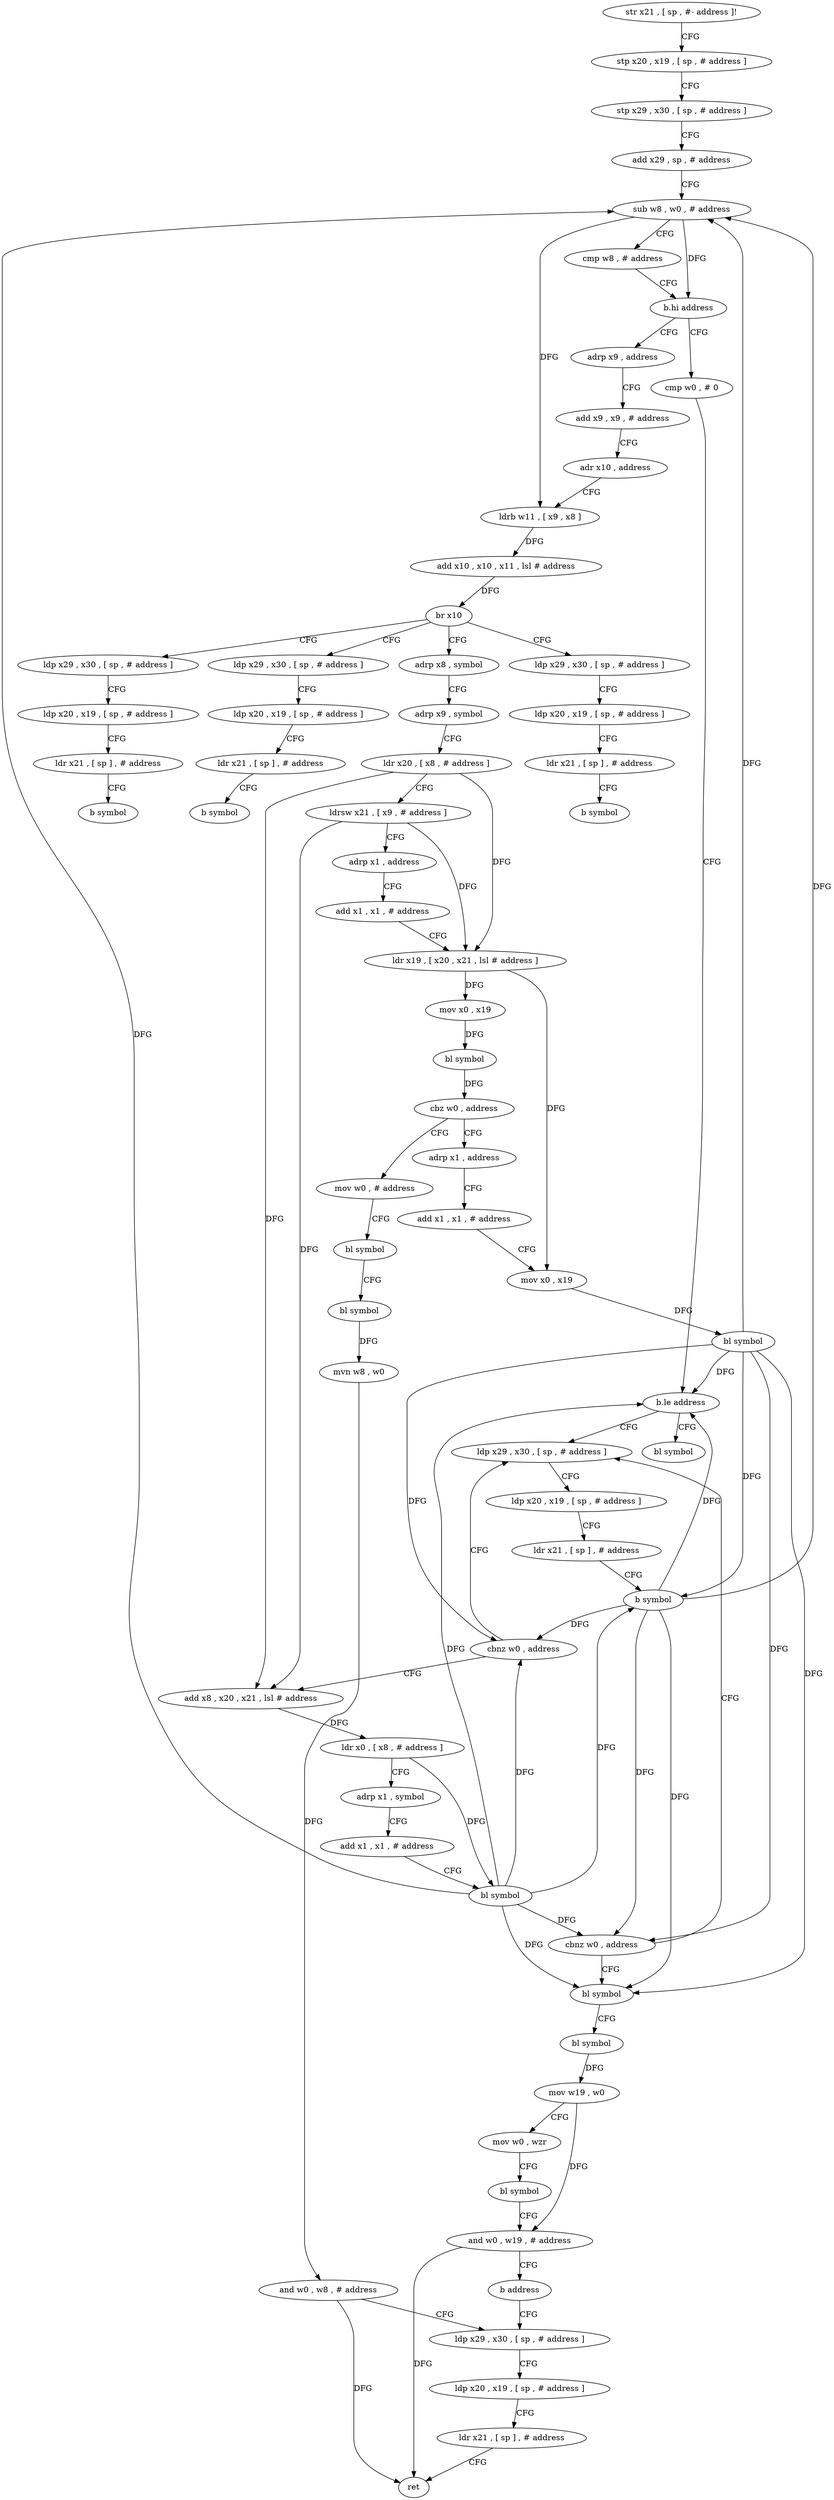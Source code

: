 digraph "func" {
"4201200" [label = "str x21 , [ sp , #- address ]!" ]
"4201204" [label = "stp x20 , x19 , [ sp , # address ]" ]
"4201208" [label = "stp x29 , x30 , [ sp , # address ]" ]
"4201212" [label = "add x29 , sp , # address" ]
"4201216" [label = "sub w8 , w0 , # address" ]
"4201220" [label = "cmp w8 , # address" ]
"4201224" [label = "b.hi address" ]
"4201412" [label = "cmp w0 , # 0" ]
"4201228" [label = "adrp x9 , address" ]
"4201416" [label = "b.le address" ]
"4201472" [label = "bl symbol" ]
"4201420" [label = "ldp x29 , x30 , [ sp , # address ]" ]
"4201232" [label = "add x9 , x9 , # address" ]
"4201236" [label = "adr x10 , address" ]
"4201240" [label = "ldrb w11 , [ x9 , x8 ]" ]
"4201244" [label = "add x10 , x10 , x11 , lsl # address" ]
"4201248" [label = "br x10" ]
"4201252" [label = "ldp x29 , x30 , [ sp , # address ]" ]
"4201268" [label = "ldp x29 , x30 , [ sp , # address ]" ]
"4201284" [label = "adrp x8 , symbol" ]
"4201396" [label = "ldp x29 , x30 , [ sp , # address ]" ]
"4201424" [label = "ldp x20 , x19 , [ sp , # address ]" ]
"4201428" [label = "ldr x21 , [ sp ] , # address" ]
"4201432" [label = "b symbol" ]
"4201256" [label = "ldp x20 , x19 , [ sp , # address ]" ]
"4201260" [label = "ldr x21 , [ sp ] , # address" ]
"4201264" [label = "b symbol" ]
"4201272" [label = "ldp x20 , x19 , [ sp , # address ]" ]
"4201276" [label = "ldr x21 , [ sp ] , # address" ]
"4201280" [label = "b symbol" ]
"4201288" [label = "adrp x9 , symbol" ]
"4201292" [label = "ldr x20 , [ x8 , # address ]" ]
"4201296" [label = "ldrsw x21 , [ x9 , # address ]" ]
"4201300" [label = "adrp x1 , address" ]
"4201304" [label = "add x1 , x1 , # address" ]
"4201308" [label = "ldr x19 , [ x20 , x21 , lsl # address ]" ]
"4201312" [label = "mov x0 , x19" ]
"4201316" [label = "bl symbol" ]
"4201320" [label = "cbz w0 , address" ]
"4201436" [label = "mov w0 , # address" ]
"4201324" [label = "adrp x1 , address" ]
"4201400" [label = "ldp x20 , x19 , [ sp , # address ]" ]
"4201404" [label = "ldr x21 , [ sp ] , # address" ]
"4201408" [label = "b symbol" ]
"4201440" [label = "bl symbol" ]
"4201444" [label = "bl symbol" ]
"4201448" [label = "mvn w8 , w0" ]
"4201452" [label = "and w0 , w8 , # address" ]
"4201456" [label = "ldp x29 , x30 , [ sp , # address ]" ]
"4201328" [label = "add x1 , x1 , # address" ]
"4201332" [label = "mov x0 , x19" ]
"4201336" [label = "bl symbol" ]
"4201340" [label = "cbnz w0 , address" ]
"4201344" [label = "add x8 , x20 , x21 , lsl # address" ]
"4201348" [label = "ldr x0 , [ x8 , # address ]" ]
"4201352" [label = "adrp x1 , symbol" ]
"4201356" [label = "add x1 , x1 , # address" ]
"4201360" [label = "bl symbol" ]
"4201364" [label = "cbnz w0 , address" ]
"4201368" [label = "bl symbol" ]
"4201372" [label = "bl symbol" ]
"4201376" [label = "mov w19 , w0" ]
"4201380" [label = "mov w0 , wzr" ]
"4201384" [label = "bl symbol" ]
"4201388" [label = "and w0 , w19 , # address" ]
"4201392" [label = "b address" ]
"4201460" [label = "ldp x20 , x19 , [ sp , # address ]" ]
"4201464" [label = "ldr x21 , [ sp ] , # address" ]
"4201468" [label = "ret" ]
"4201200" -> "4201204" [ label = "CFG" ]
"4201204" -> "4201208" [ label = "CFG" ]
"4201208" -> "4201212" [ label = "CFG" ]
"4201212" -> "4201216" [ label = "CFG" ]
"4201216" -> "4201220" [ label = "CFG" ]
"4201216" -> "4201224" [ label = "DFG" ]
"4201216" -> "4201240" [ label = "DFG" ]
"4201220" -> "4201224" [ label = "CFG" ]
"4201224" -> "4201412" [ label = "CFG" ]
"4201224" -> "4201228" [ label = "CFG" ]
"4201412" -> "4201416" [ label = "CFG" ]
"4201228" -> "4201232" [ label = "CFG" ]
"4201416" -> "4201472" [ label = "CFG" ]
"4201416" -> "4201420" [ label = "CFG" ]
"4201420" -> "4201424" [ label = "CFG" ]
"4201232" -> "4201236" [ label = "CFG" ]
"4201236" -> "4201240" [ label = "CFG" ]
"4201240" -> "4201244" [ label = "DFG" ]
"4201244" -> "4201248" [ label = "DFG" ]
"4201248" -> "4201252" [ label = "CFG" ]
"4201248" -> "4201268" [ label = "CFG" ]
"4201248" -> "4201284" [ label = "CFG" ]
"4201248" -> "4201396" [ label = "CFG" ]
"4201252" -> "4201256" [ label = "CFG" ]
"4201268" -> "4201272" [ label = "CFG" ]
"4201284" -> "4201288" [ label = "CFG" ]
"4201396" -> "4201400" [ label = "CFG" ]
"4201424" -> "4201428" [ label = "CFG" ]
"4201428" -> "4201432" [ label = "CFG" ]
"4201432" -> "4201216" [ label = "DFG" ]
"4201432" -> "4201416" [ label = "DFG" ]
"4201432" -> "4201340" [ label = "DFG" ]
"4201432" -> "4201364" [ label = "DFG" ]
"4201432" -> "4201368" [ label = "DFG" ]
"4201256" -> "4201260" [ label = "CFG" ]
"4201260" -> "4201264" [ label = "CFG" ]
"4201272" -> "4201276" [ label = "CFG" ]
"4201276" -> "4201280" [ label = "CFG" ]
"4201288" -> "4201292" [ label = "CFG" ]
"4201292" -> "4201296" [ label = "CFG" ]
"4201292" -> "4201308" [ label = "DFG" ]
"4201292" -> "4201344" [ label = "DFG" ]
"4201296" -> "4201300" [ label = "CFG" ]
"4201296" -> "4201308" [ label = "DFG" ]
"4201296" -> "4201344" [ label = "DFG" ]
"4201300" -> "4201304" [ label = "CFG" ]
"4201304" -> "4201308" [ label = "CFG" ]
"4201308" -> "4201312" [ label = "DFG" ]
"4201308" -> "4201332" [ label = "DFG" ]
"4201312" -> "4201316" [ label = "DFG" ]
"4201316" -> "4201320" [ label = "DFG" ]
"4201320" -> "4201436" [ label = "CFG" ]
"4201320" -> "4201324" [ label = "CFG" ]
"4201436" -> "4201440" [ label = "CFG" ]
"4201324" -> "4201328" [ label = "CFG" ]
"4201400" -> "4201404" [ label = "CFG" ]
"4201404" -> "4201408" [ label = "CFG" ]
"4201440" -> "4201444" [ label = "CFG" ]
"4201444" -> "4201448" [ label = "DFG" ]
"4201448" -> "4201452" [ label = "DFG" ]
"4201452" -> "4201456" [ label = "CFG" ]
"4201452" -> "4201468" [ label = "DFG" ]
"4201456" -> "4201460" [ label = "CFG" ]
"4201328" -> "4201332" [ label = "CFG" ]
"4201332" -> "4201336" [ label = "DFG" ]
"4201336" -> "4201340" [ label = "DFG" ]
"4201336" -> "4201216" [ label = "DFG" ]
"4201336" -> "4201416" [ label = "DFG" ]
"4201336" -> "4201432" [ label = "DFG" ]
"4201336" -> "4201364" [ label = "DFG" ]
"4201336" -> "4201368" [ label = "DFG" ]
"4201340" -> "4201420" [ label = "CFG" ]
"4201340" -> "4201344" [ label = "CFG" ]
"4201344" -> "4201348" [ label = "DFG" ]
"4201348" -> "4201352" [ label = "CFG" ]
"4201348" -> "4201360" [ label = "DFG" ]
"4201352" -> "4201356" [ label = "CFG" ]
"4201356" -> "4201360" [ label = "CFG" ]
"4201360" -> "4201364" [ label = "DFG" ]
"4201360" -> "4201216" [ label = "DFG" ]
"4201360" -> "4201416" [ label = "DFG" ]
"4201360" -> "4201432" [ label = "DFG" ]
"4201360" -> "4201340" [ label = "DFG" ]
"4201360" -> "4201368" [ label = "DFG" ]
"4201364" -> "4201420" [ label = "CFG" ]
"4201364" -> "4201368" [ label = "CFG" ]
"4201368" -> "4201372" [ label = "CFG" ]
"4201372" -> "4201376" [ label = "DFG" ]
"4201376" -> "4201380" [ label = "CFG" ]
"4201376" -> "4201388" [ label = "DFG" ]
"4201380" -> "4201384" [ label = "CFG" ]
"4201384" -> "4201388" [ label = "CFG" ]
"4201388" -> "4201392" [ label = "CFG" ]
"4201388" -> "4201468" [ label = "DFG" ]
"4201392" -> "4201456" [ label = "CFG" ]
"4201460" -> "4201464" [ label = "CFG" ]
"4201464" -> "4201468" [ label = "CFG" ]
}
